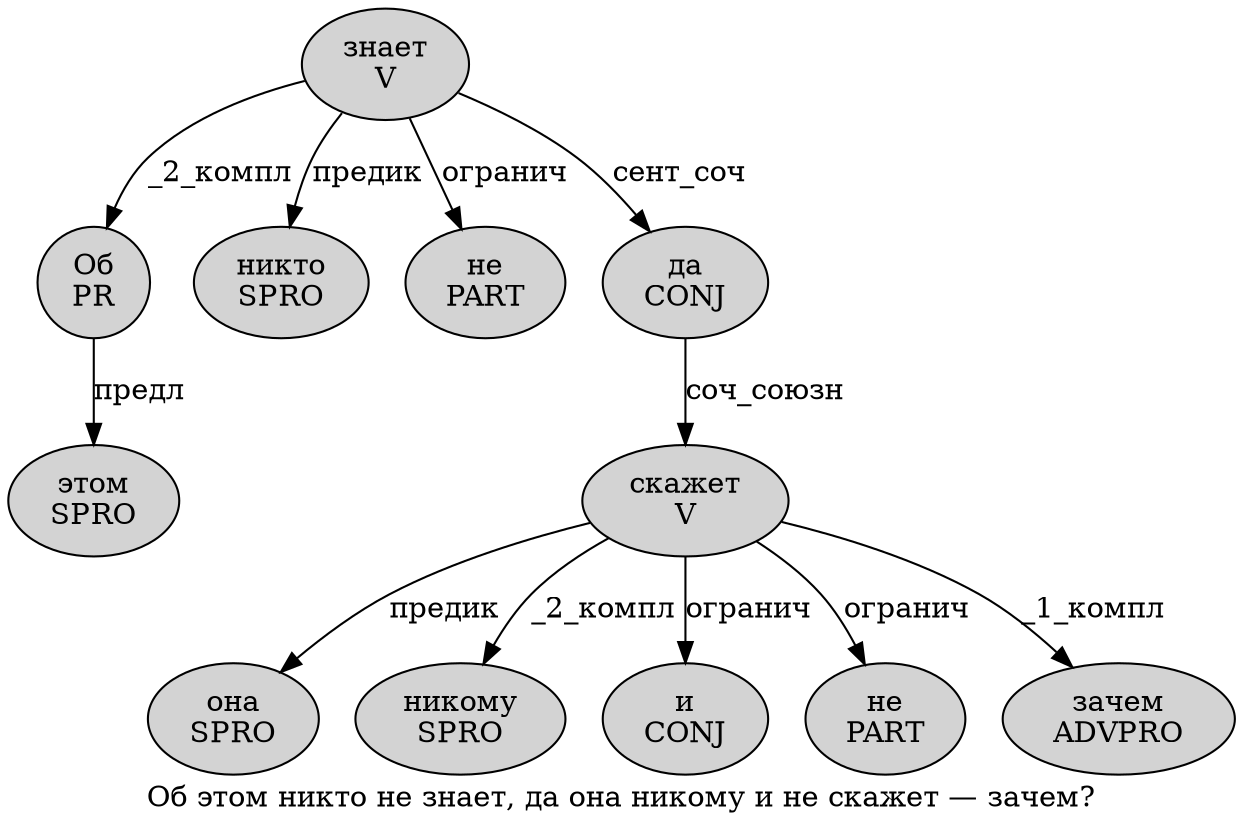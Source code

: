 digraph SENTENCE_602 {
	graph [label="Об этом никто не знает, да она никому и не скажет — зачем?"]
	node [style=filled]
		0 [label="Об
PR" color="" fillcolor=lightgray penwidth=1 shape=ellipse]
		1 [label="этом
SPRO" color="" fillcolor=lightgray penwidth=1 shape=ellipse]
		2 [label="никто
SPRO" color="" fillcolor=lightgray penwidth=1 shape=ellipse]
		3 [label="не
PART" color="" fillcolor=lightgray penwidth=1 shape=ellipse]
		4 [label="знает
V" color="" fillcolor=lightgray penwidth=1 shape=ellipse]
		6 [label="да
CONJ" color="" fillcolor=lightgray penwidth=1 shape=ellipse]
		7 [label="она
SPRO" color="" fillcolor=lightgray penwidth=1 shape=ellipse]
		8 [label="никому
SPRO" color="" fillcolor=lightgray penwidth=1 shape=ellipse]
		9 [label="и
CONJ" color="" fillcolor=lightgray penwidth=1 shape=ellipse]
		10 [label="не
PART" color="" fillcolor=lightgray penwidth=1 shape=ellipse]
		11 [label="скажет
V" color="" fillcolor=lightgray penwidth=1 shape=ellipse]
		13 [label="зачем
ADVPRO" color="" fillcolor=lightgray penwidth=1 shape=ellipse]
			0 -> 1 [label="предл"]
			11 -> 7 [label="предик"]
			11 -> 8 [label="_2_компл"]
			11 -> 9 [label="огранич"]
			11 -> 10 [label="огранич"]
			11 -> 13 [label="_1_компл"]
			4 -> 0 [label="_2_компл"]
			4 -> 2 [label="предик"]
			4 -> 3 [label="огранич"]
			4 -> 6 [label="сент_соч"]
			6 -> 11 [label="соч_союзн"]
}